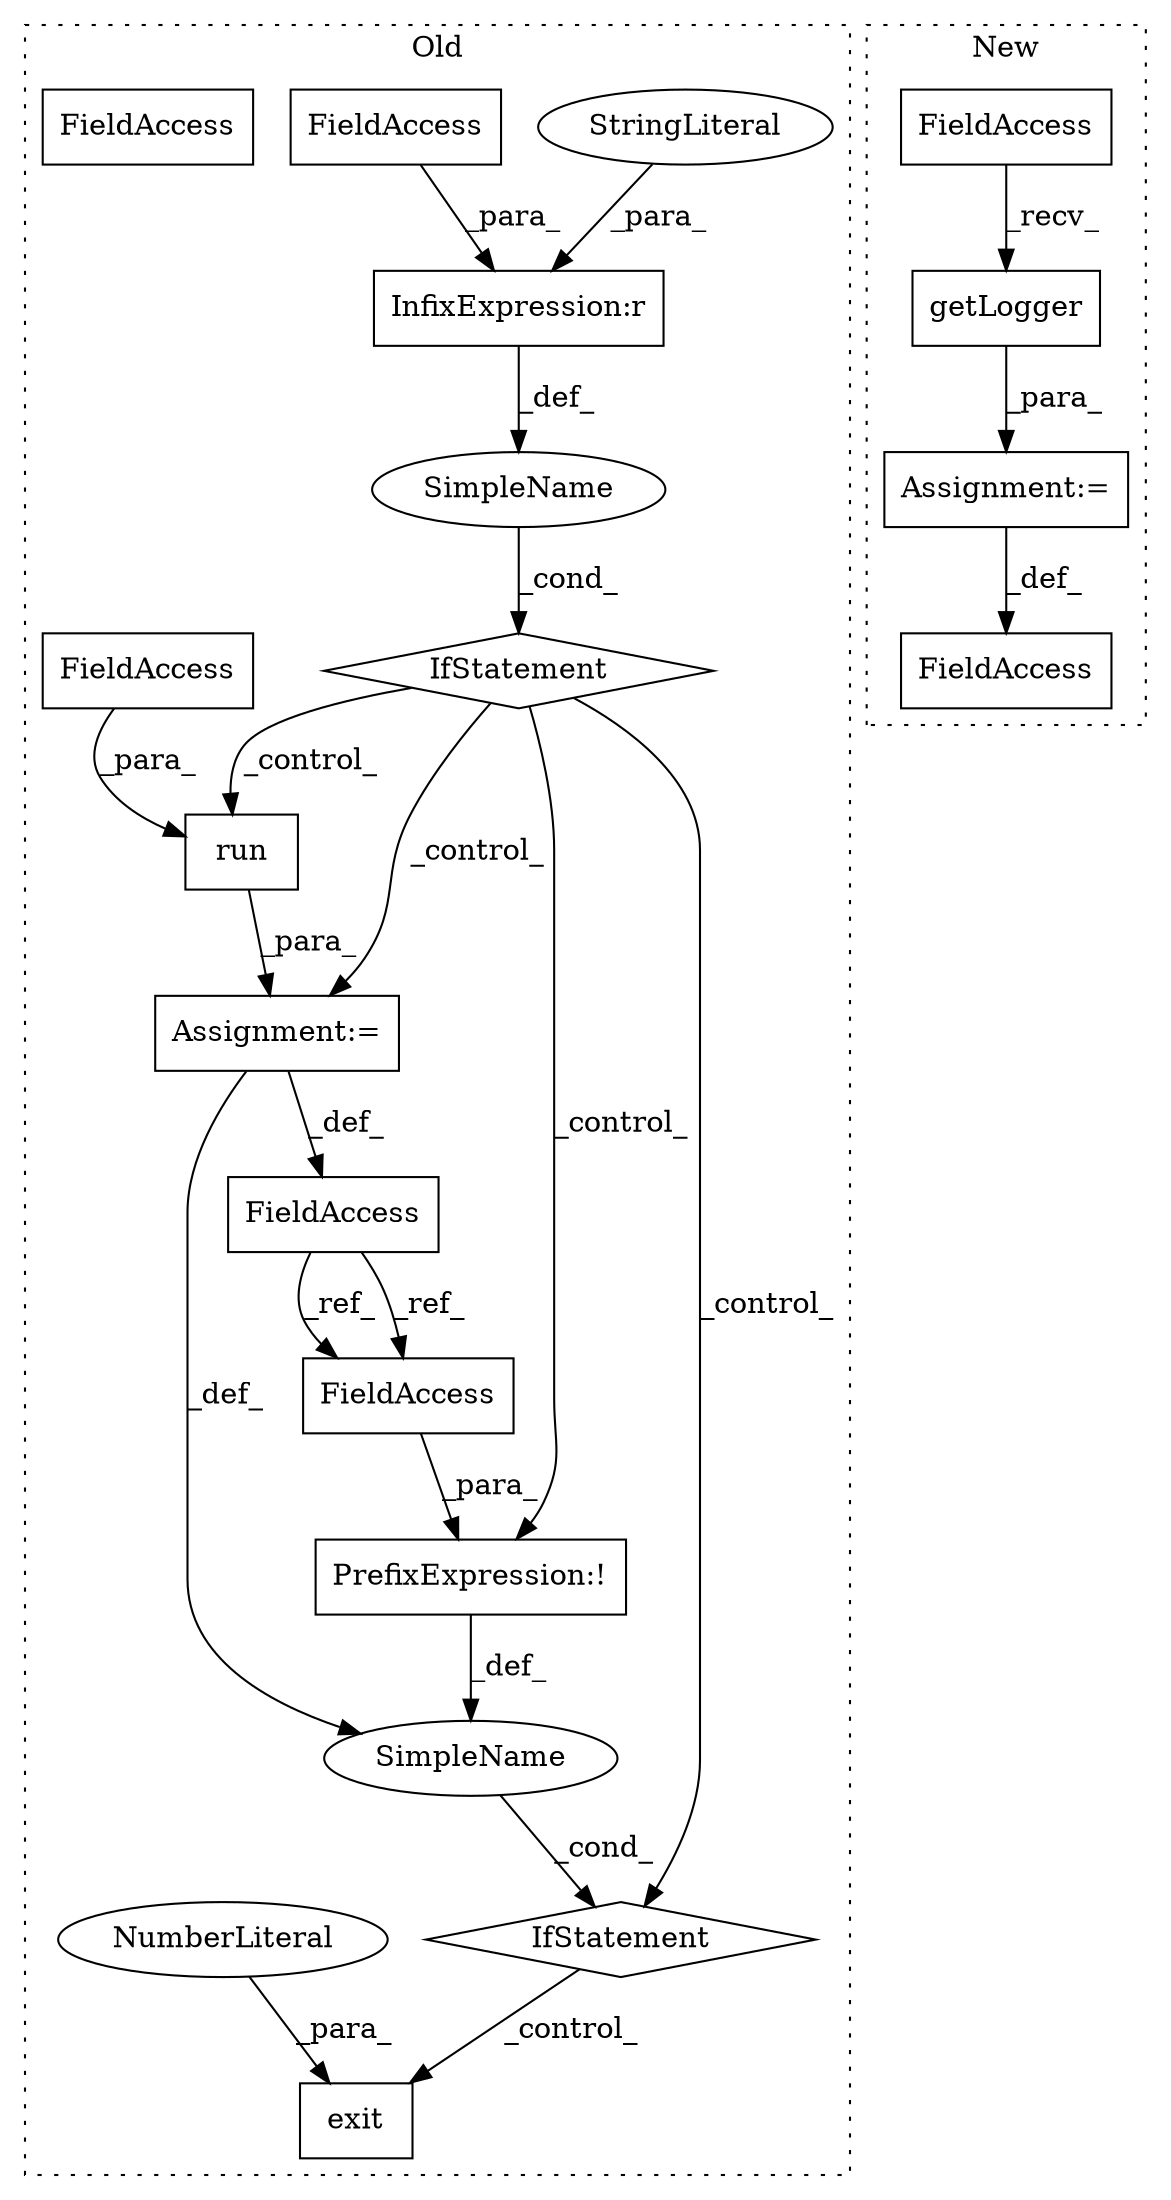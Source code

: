 digraph G {
subgraph cluster0 {
1 [label="run" a="32" s="4778,4790" l="4,1" shape="box"];
3 [label="InfixExpression:r" a="27" s="4666" l="4" shape="box"];
4 [label="StringLiteral" a="45" s="4670" l="10" shape="ellipse"];
5 [label="FieldAccess" a="22" s="4658" l="8" shape="box"];
6 [label="SimpleName" a="42" s="" l="" shape="ellipse"];
7 [label="IfStatement" a="25" s="4654,4680" l="4,2" shape="diamond"];
8 [label="FieldAccess" a="22" s="4782" l="8" shape="box"];
12 [label="PrefixExpression:!" a="38" s="4803" l="1" shape="box"];
13 [label="exit" a="32" s="4823,4829" l="5,1" shape="box"];
14 [label="NumberLiteral" a="34" s="4828" l="1" shape="ellipse"];
15 [label="FieldAccess" a="22" s="4804" l="3" shape="box"];
16 [label="SimpleName" a="42" s="" l="" shape="ellipse"];
17 [label="IfStatement" a="25" s="4799,4807" l="4,2" shape="diamond"];
18 [label="FieldAccess" a="22" s="4769" l="3" shape="box"];
19 [label="Assignment:=" a="7" s="4772" l="1" shape="box"];
20 [label="FieldAccess" a="22" s="4804" l="3" shape="box"];
label = "Old";
style="dotted";
}
subgraph cluster1 {
2 [label="getLogger" a="32" s="390,408" l="10,1" shape="box"];
9 [label="FieldAccess" a="22" s="375" l="6" shape="box"];
10 [label="FieldAccess" a="22" s="382" l="7" shape="box"];
11 [label="Assignment:=" a="7" s="381" l="1" shape="box"];
label = "New";
style="dotted";
}
1 -> 19 [label="_para_"];
2 -> 11 [label="_para_"];
3 -> 6 [label="_def_"];
4 -> 3 [label="_para_"];
5 -> 3 [label="_para_"];
6 -> 7 [label="_cond_"];
7 -> 1 [label="_control_"];
7 -> 19 [label="_control_"];
7 -> 12 [label="_control_"];
7 -> 17 [label="_control_"];
8 -> 1 [label="_para_"];
10 -> 2 [label="_recv_"];
11 -> 9 [label="_def_"];
12 -> 16 [label="_def_"];
14 -> 13 [label="_para_"];
16 -> 17 [label="_cond_"];
17 -> 13 [label="_control_"];
18 -> 20 [label="_ref_"];
18 -> 20 [label="_ref_"];
19 -> 16 [label="_def_"];
19 -> 18 [label="_def_"];
20 -> 12 [label="_para_"];
}